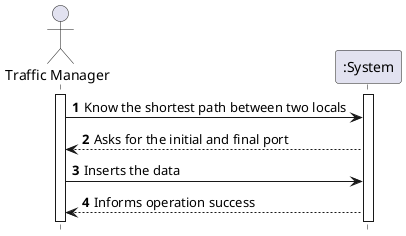 @startuml

autonumber
hide footbox

actor "Traffic Manager" as TRAFFICMANAGER
participant ":System" as SYSTEM
activate SYSTEM
activate TRAFFICMANAGER

TRAFFICMANAGER -> SYSTEM : Know the shortest path between two locals

SYSTEM --> TRAFFICMANAGER: Asks for the initial and final port

TRAFFICMANAGER -> SYSTEM: Inserts the data

SYSTEM --> TRAFFICMANAGER: Informs operation success
@enduml
